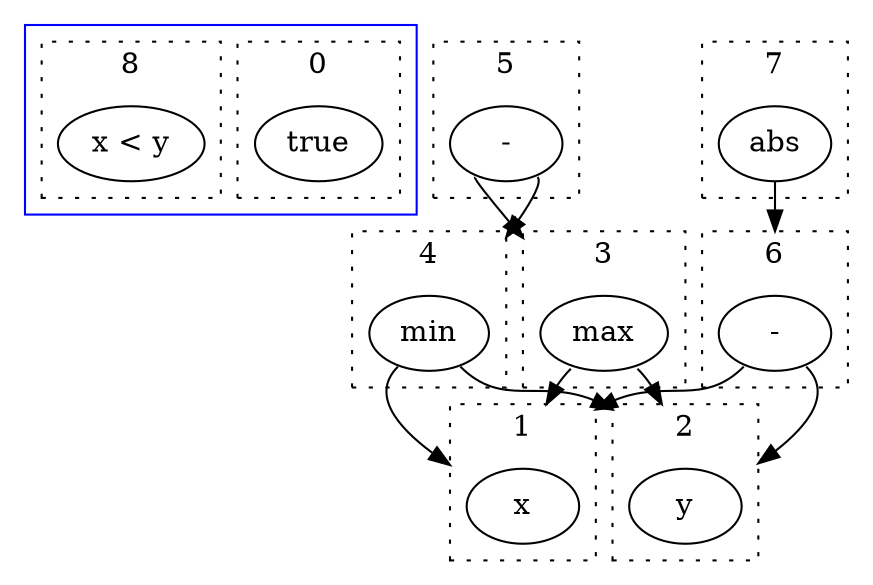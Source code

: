 digraph egraph {
  compound=true
  clusterrank=local
  subgraph cluster_colored_0 {
    color=blue
  subgraph cluster_0 {
    style=dotted color=black label="0"
    0.0[label = "true"]
  }
  subgraph cluster_8 {
    style=dotted color=black label="8"
    8.0[label = "x < y"]
  }
  }
  subgraph cluster_1 {
    style=dotted color=black label="1"
    1.0[label = "x"]
  }
  subgraph cluster_2 {
    style=dotted color=black label="2"
    2.0[label = "y"]
  }
  subgraph cluster_3 {
    style=dotted color=black label="3"
    3.0[label = "max"]
  }
  subgraph cluster_4 {
    style=dotted color=black label="4"
    4.0[label = "min"]
  }
  subgraph cluster_5 {
    style=dotted color=black label="5"
    5.0[label = "-"]
  }
  subgraph cluster_6 {
    style=dotted color=black label="6"
    6.0[label = "-"]
  }
  subgraph cluster_7 {
    style=dotted color=black label="7"
    7.0[label = "abs"]
  }
  3.0:sw -> 1.0 [lhead = cluster_1, ]
  3.0:se -> 2.0 [lhead = cluster_2, ]
  4.0:sw -> 1.0 [lhead = cluster_1, ]
  4.0:se -> 2.0 [lhead = cluster_2, ]
  5.0:sw -> 3.0 [lhead = cluster_3, ]
  5.0:se -> 4.0 [lhead = cluster_4, ]
  6.0:sw -> 1.0 [lhead = cluster_1, ]
  6.0:se -> 2.0 [lhead = cluster_2, ]
  7.0 -> 6.0 [lhead = cluster_6, ]
}